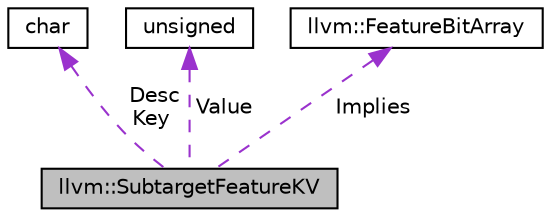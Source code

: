 digraph "llvm::SubtargetFeatureKV"
{
 // LATEX_PDF_SIZE
  bgcolor="transparent";
  edge [fontname="Helvetica",fontsize="10",labelfontname="Helvetica",labelfontsize="10"];
  node [fontname="Helvetica",fontsize="10",shape="box"];
  Node1 [label="llvm::SubtargetFeatureKV",height=0.2,width=0.4,color="black", fillcolor="grey75", style="filled", fontcolor="black",tooltip="Used to provide key value pairs for feature and CPU bit flags."];
  Node2 -> Node1 [dir="back",color="darkorchid3",fontsize="10",style="dashed",label=" Desc\nKey" ,fontname="Helvetica"];
  Node2 [label="char",height=0.2,width=0.4,color="black",URL="$classchar.html",tooltip=" "];
  Node3 -> Node1 [dir="back",color="darkorchid3",fontsize="10",style="dashed",label=" Value" ,fontname="Helvetica"];
  Node3 [label="unsigned",height=0.2,width=0.4,color="black",URL="$classunsigned.html",tooltip=" "];
  Node4 -> Node1 [dir="back",color="darkorchid3",fontsize="10",style="dashed",label=" Implies" ,fontname="Helvetica"];
  Node4 [label="llvm::FeatureBitArray",height=0.2,width=0.4,color="black",URL="$classllvm_1_1FeatureBitArray.html",tooltip="Class used to store the subtarget bits in the tables created by tablegen."];
}
